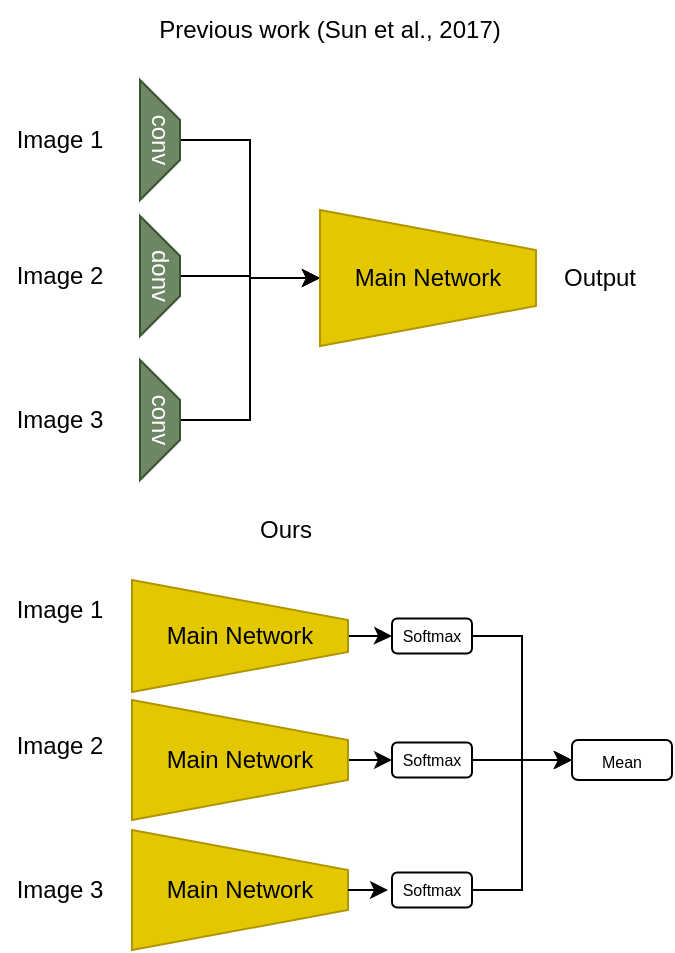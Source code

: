 <mxfile version="24.3.0" type="github">
  <diagram name="Page-1" id="ZklzrCmMmDZIbO0OwNck">
    <mxGraphModel dx="768" dy="454" grid="1" gridSize="10" guides="1" tooltips="1" connect="1" arrows="1" fold="1" page="1" pageScale="1" pageWidth="850" pageHeight="1100" math="0" shadow="0">
      <root>
        <mxCell id="0" />
        <mxCell id="1" parent="0" />
        <mxCell id="S9JoW31tpwUfReYzUPDB-14" style="edgeStyle=orthogonalEdgeStyle;rounded=0;orthogonalLoop=1;jettySize=auto;html=1;entryX=0.5;entryY=1;entryDx=0;entryDy=0;" parent="1" source="S9JoW31tpwUfReYzUPDB-1" target="S9JoW31tpwUfReYzUPDB-10" edge="1">
          <mxGeometry relative="1" as="geometry" />
        </mxCell>
        <mxCell id="S9JoW31tpwUfReYzUPDB-1" value="conv" style="shape=trapezoid;perimeter=trapezoidPerimeter;whiteSpace=wrap;html=1;fixedSize=1;rotation=90;fillColor=#6d8764;fontColor=#ffffff;strokeColor=#3A5431;" parent="1" vertex="1">
          <mxGeometry x="190" y="200" width="60" height="20" as="geometry" />
        </mxCell>
        <mxCell id="S9JoW31tpwUfReYzUPDB-16" style="edgeStyle=orthogonalEdgeStyle;rounded=0;orthogonalLoop=1;jettySize=auto;html=1;entryX=0.5;entryY=1;entryDx=0;entryDy=0;" parent="1" source="S9JoW31tpwUfReYzUPDB-3" target="S9JoW31tpwUfReYzUPDB-10" edge="1">
          <mxGeometry relative="1" as="geometry" />
        </mxCell>
        <mxCell id="S9JoW31tpwUfReYzUPDB-3" value="donv" style="shape=trapezoid;perimeter=trapezoidPerimeter;whiteSpace=wrap;html=1;fixedSize=1;rotation=90;fillColor=#6d8764;fontColor=#ffffff;strokeColor=#3A5431;" parent="1" vertex="1">
          <mxGeometry x="190" y="268" width="60" height="20" as="geometry" />
        </mxCell>
        <mxCell id="S9JoW31tpwUfReYzUPDB-18" style="edgeStyle=orthogonalEdgeStyle;rounded=0;orthogonalLoop=1;jettySize=auto;html=1;entryX=0.5;entryY=1;entryDx=0;entryDy=0;" parent="1" source="S9JoW31tpwUfReYzUPDB-4" target="S9JoW31tpwUfReYzUPDB-10" edge="1">
          <mxGeometry relative="1" as="geometry" />
        </mxCell>
        <mxCell id="S9JoW31tpwUfReYzUPDB-4" value="conv" style="shape=trapezoid;perimeter=trapezoidPerimeter;whiteSpace=wrap;html=1;fixedSize=1;rotation=90;fillColor=#6d8764;fontColor=#ffffff;strokeColor=#3A5431;" parent="1" vertex="1">
          <mxGeometry x="190" y="340" width="60" height="20" as="geometry" />
        </mxCell>
        <mxCell id="S9JoW31tpwUfReYzUPDB-5" value="Image 1" style="text;html=1;align=center;verticalAlign=middle;whiteSpace=wrap;rounded=0;" parent="1" vertex="1">
          <mxGeometry x="140" y="195" width="60" height="30" as="geometry" />
        </mxCell>
        <mxCell id="S9JoW31tpwUfReYzUPDB-6" value="Image 2" style="text;html=1;align=center;verticalAlign=middle;whiteSpace=wrap;rounded=0;" parent="1" vertex="1">
          <mxGeometry x="140" y="263" width="60" height="30" as="geometry" />
        </mxCell>
        <mxCell id="S9JoW31tpwUfReYzUPDB-8" value="Image 3" style="text;html=1;align=center;verticalAlign=middle;whiteSpace=wrap;rounded=0;" parent="1" vertex="1">
          <mxGeometry x="140" y="335" width="60" height="30" as="geometry" />
        </mxCell>
        <mxCell id="S9JoW31tpwUfReYzUPDB-10" value="Main Network" style="shape=trapezoid;perimeter=trapezoidPerimeter;whiteSpace=wrap;html=1;fixedSize=1;rotation=90;horizontal=0;fillColor=#e3c800;fontColor=#000000;strokeColor=#B09500;" parent="1" vertex="1">
          <mxGeometry x="320" y="225" width="68" height="108" as="geometry" />
        </mxCell>
        <mxCell id="S9JoW31tpwUfReYzUPDB-20" value="Output" style="text;html=1;align=center;verticalAlign=middle;whiteSpace=wrap;rounded=0;" parent="1" vertex="1">
          <mxGeometry x="410" y="264" width="60" height="30" as="geometry" />
        </mxCell>
        <mxCell id="S9JoW31tpwUfReYzUPDB-21" value="Ours" style="text;html=1;align=center;verticalAlign=middle;whiteSpace=wrap;rounded=0;" parent="1" vertex="1">
          <mxGeometry x="178" y="390" width="210" height="30" as="geometry" />
        </mxCell>
        <mxCell id="S9JoW31tpwUfReYzUPDB-22" value="Previous work (Sun et al., 2017)" style="text;html=1;align=center;verticalAlign=middle;whiteSpace=wrap;rounded=0;" parent="1" vertex="1">
          <mxGeometry x="200" y="140" width="210" height="30" as="geometry" />
        </mxCell>
        <mxCell id="S9JoW31tpwUfReYzUPDB-23" value="Main Network" style="shape=trapezoid;perimeter=trapezoidPerimeter;whiteSpace=wrap;html=1;fixedSize=1;rotation=90;horizontal=0;fillColor=#e3c800;fontColor=#000000;strokeColor=#B09500;" parent="1" vertex="1">
          <mxGeometry x="230" y="531" width="60" height="108" as="geometry" />
        </mxCell>
        <mxCell id="S9JoW31tpwUfReYzUPDB-25" value="Image 1" style="text;html=1;align=center;verticalAlign=middle;whiteSpace=wrap;rounded=0;" parent="1" vertex="1">
          <mxGeometry x="140" y="430" width="60" height="30" as="geometry" />
        </mxCell>
        <mxCell id="S9JoW31tpwUfReYzUPDB-26" value="Image 2" style="text;html=1;align=center;verticalAlign=middle;whiteSpace=wrap;rounded=0;" parent="1" vertex="1">
          <mxGeometry x="140" y="498" width="60" height="30" as="geometry" />
        </mxCell>
        <mxCell id="S9JoW31tpwUfReYzUPDB-27" value="Image 3" style="text;html=1;align=center;verticalAlign=middle;whiteSpace=wrap;rounded=0;" parent="1" vertex="1">
          <mxGeometry x="140" y="570" width="60" height="30" as="geometry" />
        </mxCell>
        <mxCell id="jNE2mTuK7iXVUt-6Dcxd-5" style="edgeStyle=orthogonalEdgeStyle;rounded=0;orthogonalLoop=1;jettySize=auto;html=1;entryX=0;entryY=0.5;entryDx=0;entryDy=0;" edge="1" parent="1" source="S9JoW31tpwUfReYzUPDB-28" target="jNE2mTuK7iXVUt-6Dcxd-2">
          <mxGeometry relative="1" as="geometry" />
        </mxCell>
        <mxCell id="S9JoW31tpwUfReYzUPDB-28" value="Main Network" style="shape=trapezoid;perimeter=trapezoidPerimeter;whiteSpace=wrap;html=1;fixedSize=1;rotation=90;horizontal=0;fillColor=#e3c800;fontColor=#000000;strokeColor=#B09500;" parent="1" vertex="1">
          <mxGeometry x="230" y="466" width="60" height="108" as="geometry" />
        </mxCell>
        <mxCell id="jNE2mTuK7iXVUt-6Dcxd-4" value="" style="edgeStyle=orthogonalEdgeStyle;rounded=0;orthogonalLoop=1;jettySize=auto;html=1;" edge="1" parent="1" source="S9JoW31tpwUfReYzUPDB-29" target="S9JoW31tpwUfReYzUPDB-30">
          <mxGeometry relative="1" as="geometry" />
        </mxCell>
        <mxCell id="S9JoW31tpwUfReYzUPDB-29" value="Main Network" style="shape=trapezoid;perimeter=trapezoidPerimeter;whiteSpace=wrap;html=1;fixedSize=1;rotation=90;horizontal=0;fillColor=#e3c800;fontColor=#000000;strokeColor=#B09500;" parent="1" vertex="1">
          <mxGeometry x="232" y="404" width="56" height="108" as="geometry" />
        </mxCell>
        <mxCell id="jNE2mTuK7iXVUt-6Dcxd-8" style="edgeStyle=orthogonalEdgeStyle;rounded=0;orthogonalLoop=1;jettySize=auto;html=1;entryX=0;entryY=0.5;entryDx=0;entryDy=0;" edge="1" parent="1" source="S9JoW31tpwUfReYzUPDB-30" target="jNE2mTuK7iXVUt-6Dcxd-7">
          <mxGeometry relative="1" as="geometry" />
        </mxCell>
        <mxCell id="S9JoW31tpwUfReYzUPDB-30" value="Softmax" style="rounded=1;whiteSpace=wrap;html=1;fontSize=8;" parent="1" vertex="1">
          <mxGeometry x="336" y="449.25" width="40" height="17.5" as="geometry" />
        </mxCell>
        <mxCell id="jNE2mTuK7iXVUt-6Dcxd-9" style="edgeStyle=orthogonalEdgeStyle;rounded=0;orthogonalLoop=1;jettySize=auto;html=1;" edge="1" parent="1" source="jNE2mTuK7iXVUt-6Dcxd-2">
          <mxGeometry relative="1" as="geometry">
            <mxPoint x="426" y="520" as="targetPoint" />
            <Array as="points">
              <mxPoint x="416" y="520" />
              <mxPoint x="416" y="520" />
            </Array>
          </mxGeometry>
        </mxCell>
        <mxCell id="jNE2mTuK7iXVUt-6Dcxd-2" value="Softmax" style="rounded=1;whiteSpace=wrap;html=1;fontSize=8;" vertex="1" parent="1">
          <mxGeometry x="336" y="511.25" width="40" height="17.5" as="geometry" />
        </mxCell>
        <mxCell id="jNE2mTuK7iXVUt-6Dcxd-10" style="edgeStyle=orthogonalEdgeStyle;rounded=0;orthogonalLoop=1;jettySize=auto;html=1;entryX=0;entryY=0.5;entryDx=0;entryDy=0;" edge="1" parent="1" source="jNE2mTuK7iXVUt-6Dcxd-3" target="jNE2mTuK7iXVUt-6Dcxd-7">
          <mxGeometry relative="1" as="geometry" />
        </mxCell>
        <mxCell id="jNE2mTuK7iXVUt-6Dcxd-3" value="Softmax" style="rounded=1;whiteSpace=wrap;html=1;fontSize=8;" vertex="1" parent="1">
          <mxGeometry x="336" y="576.25" width="40" height="17.5" as="geometry" />
        </mxCell>
        <mxCell id="jNE2mTuK7iXVUt-6Dcxd-6" style="edgeStyle=orthogonalEdgeStyle;rounded=0;orthogonalLoop=1;jettySize=auto;html=1;entryX=-0.062;entryY=0.517;entryDx=0;entryDy=0;entryPerimeter=0;" edge="1" parent="1" source="S9JoW31tpwUfReYzUPDB-23" target="jNE2mTuK7iXVUt-6Dcxd-3">
          <mxGeometry relative="1" as="geometry" />
        </mxCell>
        <mxCell id="jNE2mTuK7iXVUt-6Dcxd-7" value="&lt;font style=&quot;font-size: 8px;&quot;&gt;Mean&lt;/font&gt;" style="rounded=1;whiteSpace=wrap;html=1;" vertex="1" parent="1">
          <mxGeometry x="426" y="510" width="50" height="20" as="geometry" />
        </mxCell>
      </root>
    </mxGraphModel>
  </diagram>
</mxfile>
